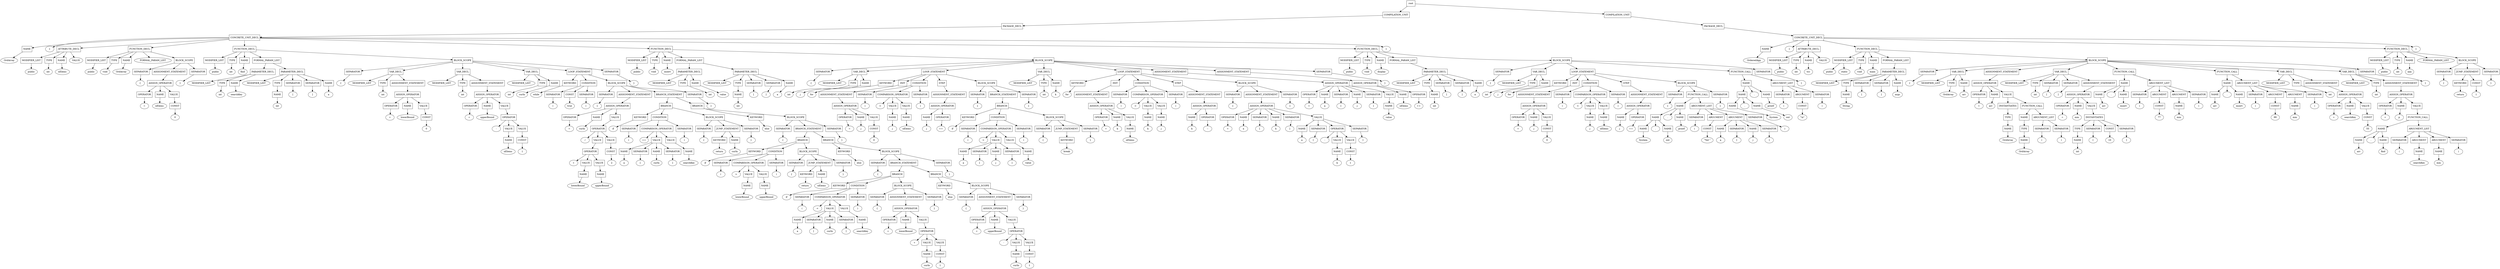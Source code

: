 digraph G {
	splines="TRUE";
	n_0 [label="root", shape="rectangle"]
	n_0 -> n_1
	n_1 [label="COMPILATION_UNIT", shape="rectangle"]
	n_1 -> n_3
	n_3 [label="PACKAGE_DECL", shape="rectangle"]
	n_3 -> n_5
	n_5 [label="CONCRETE_UNIT_DECL", shape="rectangle"]
	n_5 -> n_7
	n_7 [label="NAME", shape="rectangle"]
	n_7 -> n_21
	n_21 [label="OrdArray", shape="ellipse"]
	n_5 -> n_8
	n_8 [label="{", shape="ellipse"]
	n_5 -> n_9
	n_9 [label="ATTRIBUTE_DECL", shape="rectangle"]
	n_9 -> n_22
	n_22 [label="MODIFIER_LIST", shape="rectangle"]
	n_22 -> n_61
	n_61 [label="public", shape="ellipse"]
	n_9 -> n_23
	n_23 [label="TYPE", shape="rectangle"]
	n_23 -> n_62
	n_62 [label="int", shape="ellipse"]
	n_9 -> n_24
	n_24 [label="NAME", shape="rectangle"]
	n_24 -> n_63
	n_63 [label="nElems", shape="ellipse"]
	n_9 -> n_25
	n_25 [label="VALUE", shape="ellipse"]
	n_5 -> n_10
	n_10 [label="FUNCTION_DECL", shape="rectangle"]
	n_10 -> n_26
	n_26 [label="MODIFIER_LIST", shape="rectangle"]
	n_26 -> n_64
	n_64 [label="public", shape="ellipse"]
	n_10 -> n_27
	n_27 [label="TYPE", shape="rectangle"]
	n_27 -> n_65
	n_65 [label="void", shape="ellipse"]
	n_10 -> n_28
	n_28 [label="NAME", shape="rectangle"]
	n_28 -> n_66
	n_66 [label="OrdArray", shape="ellipse"]
	n_10 -> n_29
	n_29 [label="FORMAL_PARAM_LIST", shape="ellipse"]
	n_10 -> n_30
	n_30 [label="BLOCK_SCOPE", shape="rectangle"]
	n_30 -> n_67
	n_67 [label="SEPARATOR", shape="rectangle"]
	n_67 -> n_126
	n_126 [label="{", shape="ellipse"]
	n_30 -> n_68
	n_68 [label="ASSIGNMENT_STATEMENT", shape="rectangle"]
	n_68 -> n_127
	n_127 [label="ASSIGN_OPERATOR", shape="rectangle"]
	n_127 -> n_226
	n_226 [label="OPERATOR", shape="rectangle"]
	n_226 -> n_339
	n_339 [label="=", shape="ellipse"]
	n_127 -> n_227
	n_227 [label="NAME", shape="rectangle"]
	n_227 -> n_340
	n_340 [label="nElems", shape="ellipse"]
	n_127 -> n_228
	n_228 [label="VALUE", shape="rectangle"]
	n_228 -> n_341
	n_341 [label="CONST", shape="rectangle"]
	n_341 -> n_431
	n_431 [label="0", shape="ellipse"]
	n_30 -> n_69
	n_69 [label="SEPARATOR", shape="rectangle"]
	n_69 -> n_128
	n_128 [label="}", shape="ellipse"]
	n_5 -> n_11
	n_11 [label="FUNCTION_DECL", shape="rectangle"]
	n_11 -> n_31
	n_31 [label="MODIFIER_LIST", shape="rectangle"]
	n_31 -> n_70
	n_70 [label="public", shape="ellipse"]
	n_11 -> n_32
	n_32 [label="TYPE", shape="rectangle"]
	n_32 -> n_71
	n_71 [label="int", shape="ellipse"]
	n_11 -> n_33
	n_33 [label="NAME", shape="rectangle"]
	n_33 -> n_72
	n_72 [label="find", shape="ellipse"]
	n_11 -> n_34
	n_34 [label="FORMAL_PARAM_LIST", shape="rectangle"]
	n_34 -> n_73
	n_73 [label="PARAMETER_DECL", shape="rectangle"]
	n_73 -> n_129
	n_129 [label="MODIFIER_LIST", shape="ellipse"]
	n_73 -> n_130
	n_130 [label="TYPE", shape="rectangle"]
	n_130 -> n_229
	n_229 [label="int", shape="ellipse"]
	n_73 -> n_131
	n_131 [label="NAME", shape="rectangle"]
	n_131 -> n_230
	n_230 [label="searchKey", shape="ellipse"]
	n_34 -> n_74
	n_74 [label="PARAMETER_DECL", shape="rectangle"]
	n_74 -> n_132
	n_132 [label="MODIFIER_LIST", shape="ellipse"]
	n_74 -> n_133
	n_133 [label="TYPE", shape="rectangle"]
	n_133 -> n_231
	n_231 [label="NAME", shape="rectangle"]
	n_231 -> n_342
	n_342 [label="int", shape="ellipse"]
	n_74 -> n_134
	n_134 [label="SEPARATOR", shape="rectangle"]
	n_134 -> n_232
	n_232 [label="[", shape="ellipse"]
	n_74 -> n_135
	n_135 [label="SEPARATOR", shape="rectangle"]
	n_135 -> n_233
	n_233 [label="]", shape="ellipse"]
	n_74 -> n_136
	n_136 [label="NAME", shape="rectangle"]
	n_136 -> n_234
	n_234 [label="a", shape="ellipse"]
	n_11 -> n_35
	n_35 [label="BLOCK_SCOPE", shape="rectangle"]
	n_35 -> n_75
	n_75 [label="SEPARATOR", shape="rectangle"]
	n_75 -> n_137
	n_137 [label="{", shape="ellipse"]
	n_35 -> n_76
	n_76 [label="VAR_DECL", shape="rectangle"]
	n_76 -> n_138
	n_138 [label="MODIFIER_LIST", shape="ellipse"]
	n_76 -> n_139
	n_139 [label="TYPE", shape="rectangle"]
	n_139 -> n_235
	n_235 [label="int", shape="ellipse"]
	n_76 -> n_140
	n_140 [label="ASSIGNMENT_STATEMENT", shape="rectangle"]
	n_140 -> n_236
	n_236 [label="ASSIGN_OPERATOR", shape="rectangle"]
	n_236 -> n_343
	n_343 [label="OPERATOR", shape="rectangle"]
	n_343 -> n_432
	n_432 [label="=", shape="ellipse"]
	n_236 -> n_344
	n_344 [label="NAME", shape="rectangle"]
	n_344 -> n_433
	n_433 [label="lowerBound", shape="ellipse"]
	n_236 -> n_345
	n_345 [label="VALUE", shape="rectangle"]
	n_345 -> n_434
	n_434 [label="CONST", shape="rectangle"]
	n_434 -> n_503
	n_503 [label="0", shape="ellipse"]
	n_35 -> n_77
	n_77 [label="VAR_DECL", shape="rectangle"]
	n_77 -> n_141
	n_141 [label="MODIFIER_LIST", shape="ellipse"]
	n_77 -> n_142
	n_142 [label="TYPE", shape="rectangle"]
	n_142 -> n_237
	n_237 [label="int", shape="ellipse"]
	n_77 -> n_143
	n_143 [label="ASSIGNMENT_STATEMENT", shape="rectangle"]
	n_143 -> n_238
	n_238 [label="ASSIGN_OPERATOR", shape="rectangle"]
	n_238 -> n_346
	n_346 [label="OPERATOR", shape="rectangle"]
	n_346 -> n_435
	n_435 [label="=", shape="ellipse"]
	n_238 -> n_347
	n_347 [label="NAME", shape="rectangle"]
	n_347 -> n_436
	n_436 [label="upperBound", shape="ellipse"]
	n_238 -> n_348
	n_348 [label="VALUE", shape="rectangle"]
	n_348 -> n_437
	n_437 [label="OPERATOR", shape="rectangle"]
	n_437 -> n_504
	n_504 [label="-", shape="ellipse"]
	n_437 -> n_505
	n_505 [label="VALUE", shape="rectangle"]
	n_505 -> n_580
	n_580 [label="NAME", shape="rectangle"]
	n_580 -> n_637
	n_637 [label="nElems", shape="ellipse"]
	n_437 -> n_506
	n_506 [label="VALUE", shape="rectangle"]
	n_506 -> n_581
	n_581 [label="CONST", shape="rectangle"]
	n_581 -> n_638
	n_638 [label="1", shape="ellipse"]
	n_35 -> n_78
	n_78 [label="VAR_DECL", shape="rectangle"]
	n_78 -> n_144
	n_144 [label="MODIFIER_LIST", shape="ellipse"]
	n_78 -> n_145
	n_145 [label="TYPE", shape="rectangle"]
	n_145 -> n_239
	n_239 [label="int", shape="ellipse"]
	n_78 -> n_146
	n_146 [label="NAME", shape="rectangle"]
	n_146 -> n_240
	n_240 [label="curIn", shape="ellipse"]
	n_35 -> n_79
	n_79 [label="LOOP_STATEMENT", shape="rectangle"]
	n_79 -> n_147
	n_147 [label="KEYWORD", shape="rectangle"]
	n_147 -> n_241
	n_241 [label="while", shape="ellipse"]
	n_79 -> n_148
	n_148 [label="CONDITION", shape="rectangle"]
	n_148 -> n_242
	n_242 [label="SEPARATOR", shape="rectangle"]
	n_242 -> n_349
	n_349 [label="(", shape="ellipse"]
	n_148 -> n_243
	n_243 [label="CONST", shape="rectangle"]
	n_243 -> n_350
	n_350 [label="true", shape="ellipse"]
	n_148 -> n_244
	n_244 [label="SEPARATOR", shape="rectangle"]
	n_244 -> n_351
	n_351 [label=")", shape="ellipse"]
	n_79 -> n_149
	n_149 [label="BLOCK_SCOPE", shape="rectangle"]
	n_149 -> n_245
	n_245 [label="SEPARATOR", shape="rectangle"]
	n_245 -> n_352
	n_352 [label="{", shape="ellipse"]
	n_149 -> n_246
	n_246 [label="ASSIGNMENT_STATEMENT", shape="rectangle"]
	n_246 -> n_353
	n_353 [label="ASSIGN_OPERATOR", shape="rectangle"]
	n_353 -> n_438
	n_438 [label="OPERATOR", shape="rectangle"]
	n_438 -> n_507
	n_507 [label="=", shape="ellipse"]
	n_353 -> n_439
	n_439 [label="NAME", shape="rectangle"]
	n_439 -> n_508
	n_508 [label="curIn", shape="ellipse"]
	n_353 -> n_440
	n_440 [label="VALUE", shape="rectangle"]
	n_440 -> n_509
	n_509 [label="OPERATOR", shape="rectangle"]
	n_509 -> n_582
	n_582 [label="/", shape="ellipse"]
	n_509 -> n_583
	n_583 [label="VALUE", shape="rectangle"]
	n_583 -> n_639
	n_639 [label="OPERATOR", shape="rectangle"]
	n_639 -> n_669
	n_669 [label="+", shape="ellipse"]
	n_639 -> n_670
	n_670 [label="VALUE", shape="rectangle"]
	n_670 -> n_698
	n_698 [label="NAME", shape="rectangle"]
	n_698 -> n_713
	n_713 [label="lowerBound", shape="ellipse"]
	n_639 -> n_671
	n_671 [label="VALUE", shape="rectangle"]
	n_671 -> n_699
	n_699 [label="NAME", shape="rectangle"]
	n_699 -> n_714
	n_714 [label="upperBound", shape="ellipse"]
	n_509 -> n_584
	n_584 [label="VALUE", shape="rectangle"]
	n_584 -> n_640
	n_640 [label="CONST", shape="rectangle"]
	n_640 -> n_672
	n_672 [label="2", shape="ellipse"]
	n_149 -> n_247
	n_247 [label="BRANCH_STATEMENT", shape="rectangle"]
	n_247 -> n_354
	n_354 [label="BRANCH", shape="rectangle"]
	n_354 -> n_441
	n_441 [label="KEYWORD", shape="rectangle"]
	n_441 -> n_510
	n_510 [label="if", shape="ellipse"]
	n_354 -> n_442
	n_442 [label="CONDITION", shape="rectangle"]
	n_442 -> n_511
	n_511 [label="SEPARATOR", shape="rectangle"]
	n_511 -> n_585
	n_585 [label="(", shape="ellipse"]
	n_442 -> n_512
	n_512 [label="COMPARISON_OPERATOR", shape="rectangle"]
	n_512 -> n_586
	n_586 [label="==", shape="ellipse"]
	n_512 -> n_587
	n_587 [label="VALUE", shape="rectangle"]
	n_587 -> n_641
	n_641 [label="NAME", shape="rectangle"]
	n_641 -> n_673
	n_673 [label="a", shape="ellipse"]
	n_587 -> n_642
	n_642 [label="SEPARATOR", shape="rectangle"]
	n_642 -> n_674
	n_674 [label="[", shape="ellipse"]
	n_587 -> n_643
	n_643 [label="NAME", shape="rectangle"]
	n_643 -> n_675
	n_675 [label="curIn", shape="ellipse"]
	n_587 -> n_644
	n_644 [label="SEPARATOR", shape="rectangle"]
	n_644 -> n_676
	n_676 [label="]", shape="ellipse"]
	n_512 -> n_588
	n_588 [label="VALUE", shape="rectangle"]
	n_588 -> n_645
	n_645 [label="NAME", shape="rectangle"]
	n_645 -> n_677
	n_677 [label="searchKey", shape="ellipse"]
	n_442 -> n_513
	n_513 [label="SEPARATOR", shape="rectangle"]
	n_513 -> n_589
	n_589 [label=")", shape="ellipse"]
	n_354 -> n_443
	n_443 [label="BLOCK_SCOPE", shape="rectangle"]
	n_443 -> n_514
	n_514 [label="SEPARATOR", shape="rectangle"]
	n_514 -> n_590
	n_590 [label="{", shape="ellipse"]
	n_443 -> n_515
	n_515 [label="JUMP_STATEMENT", shape="rectangle"]
	n_515 -> n_591
	n_591 [label="KEYWORD", shape="rectangle"]
	n_591 -> n_646
	n_646 [label="return", shape="ellipse"]
	n_515 -> n_592
	n_592 [label="NAME", shape="rectangle"]
	n_592 -> n_647
	n_647 [label="curIn", shape="ellipse"]
	n_443 -> n_516
	n_516 [label="SEPARATOR", shape="rectangle"]
	n_516 -> n_593
	n_593 [label="}", shape="ellipse"]
	n_247 -> n_355
	n_355 [label="BRANCH", shape="rectangle"]
	n_355 -> n_444
	n_444 [label="KEYWORD", shape="rectangle"]
	n_444 -> n_517
	n_517 [label="else", shape="ellipse"]
	n_355 -> n_445
	n_445 [label="BLOCK_SCOPE", shape="rectangle"]
	n_445 -> n_518
	n_518 [label="SEPARATOR", shape="rectangle"]
	n_518 -> n_594
	n_594 [label="{", shape="ellipse"]
	n_445 -> n_519
	n_519 [label="BRANCH_STATEMENT", shape="rectangle"]
	n_519 -> n_595
	n_595 [label="BRANCH", shape="rectangle"]
	n_595 -> n_648
	n_648 [label="KEYWORD", shape="rectangle"]
	n_648 -> n_678
	n_678 [label="if", shape="ellipse"]
	n_595 -> n_649
	n_649 [label="CONDITION", shape="rectangle"]
	n_649 -> n_679
	n_679 [label="SEPARATOR", shape="rectangle"]
	n_679 -> n_700
	n_700 [label="(", shape="ellipse"]
	n_649 -> n_680
	n_680 [label="COMPARISON_OPERATOR", shape="rectangle"]
	n_680 -> n_701
	n_701 [label=">", shape="ellipse"]
	n_680 -> n_702
	n_702 [label="VALUE", shape="rectangle"]
	n_702 -> n_715
	n_715 [label="NAME", shape="rectangle"]
	n_715 -> n_724
	n_724 [label="lowerBound", shape="ellipse"]
	n_680 -> n_703
	n_703 [label="VALUE", shape="rectangle"]
	n_703 -> n_716
	n_716 [label="NAME", shape="rectangle"]
	n_716 -> n_725
	n_725 [label="upperBound", shape="ellipse"]
	n_649 -> n_681
	n_681 [label="SEPARATOR", shape="rectangle"]
	n_681 -> n_704
	n_704 [label=")", shape="ellipse"]
	n_595 -> n_650
	n_650 [label="BLOCK_SCOPE", shape="rectangle"]
	n_650 -> n_682
	n_682 [label="SEPARATOR", shape="rectangle"]
	n_682 -> n_705
	n_705 [label="{", shape="ellipse"]
	n_650 -> n_683
	n_683 [label="JUMP_STATEMENT", shape="rectangle"]
	n_683 -> n_706
	n_706 [label="KEYWORD", shape="rectangle"]
	n_706 -> n_717
	n_717 [label="return", shape="ellipse"]
	n_683 -> n_707
	n_707 [label="NAME", shape="rectangle"]
	n_707 -> n_718
	n_718 [label="nElems", shape="ellipse"]
	n_650 -> n_684
	n_684 [label="SEPARATOR", shape="rectangle"]
	n_684 -> n_708
	n_708 [label="}", shape="ellipse"]
	n_519 -> n_596
	n_596 [label="BRANCH", shape="rectangle"]
	n_596 -> n_651
	n_651 [label="KEYWORD", shape="rectangle"]
	n_651 -> n_685
	n_685 [label="else", shape="ellipse"]
	n_596 -> n_652
	n_652 [label="BLOCK_SCOPE", shape="rectangle"]
	n_652 -> n_686
	n_686 [label="SEPARATOR", shape="rectangle"]
	n_686 -> n_709
	n_709 [label="{", shape="ellipse"]
	n_652 -> n_687
	n_687 [label="BRANCH_STATEMENT", shape="rectangle"]
	n_687 -> n_710
	n_710 [label="BRANCH", shape="rectangle"]
	n_710 -> n_719
	n_719 [label="KEYWORD", shape="rectangle"]
	n_719 -> n_726
	n_726 [label="if", shape="ellipse"]
	n_710 -> n_720
	n_720 [label="CONDITION", shape="rectangle"]
	n_720 -> n_727
	n_727 [label="SEPARATOR", shape="rectangle"]
	n_727 -> n_737
	n_737 [label="(", shape="ellipse"]
	n_720 -> n_728
	n_728 [label="COMPARISON_OPERATOR", shape="rectangle"]
	n_728 -> n_738
	n_738 [label="<", shape="ellipse"]
	n_728 -> n_739
	n_739 [label="VALUE", shape="rectangle"]
	n_739 -> n_748
	n_748 [label="NAME", shape="rectangle"]
	n_748 -> n_759
	n_759 [label="a", shape="ellipse"]
	n_739 -> n_749
	n_749 [label="SEPARATOR", shape="rectangle"]
	n_749 -> n_760
	n_760 [label="[", shape="ellipse"]
	n_739 -> n_750
	n_750 [label="NAME", shape="rectangle"]
	n_750 -> n_761
	n_761 [label="curIn", shape="ellipse"]
	n_739 -> n_751
	n_751 [label="SEPARATOR", shape="rectangle"]
	n_751 -> n_762
	n_762 [label="]", shape="ellipse"]
	n_728 -> n_740
	n_740 [label="VALUE", shape="rectangle"]
	n_740 -> n_752
	n_752 [label="NAME", shape="rectangle"]
	n_752 -> n_763
	n_763 [label="searchKey", shape="ellipse"]
	n_720 -> n_729
	n_729 [label="SEPARATOR", shape="rectangle"]
	n_729 -> n_741
	n_741 [label=")", shape="ellipse"]
	n_710 -> n_721
	n_721 [label="BLOCK_SCOPE", shape="rectangle"]
	n_721 -> n_730
	n_730 [label="SEPARATOR", shape="rectangle"]
	n_730 -> n_742
	n_742 [label="{", shape="ellipse"]
	n_721 -> n_731
	n_731 [label="ASSIGNMENT_STATEMENT", shape="rectangle"]
	n_731 -> n_743
	n_743 [label="ASSIGN_OPERATOR", shape="rectangle"]
	n_743 -> n_753
	n_753 [label="OPERATOR", shape="rectangle"]
	n_753 -> n_764
	n_764 [label="=", shape="ellipse"]
	n_743 -> n_754
	n_754 [label="NAME", shape="rectangle"]
	n_754 -> n_765
	n_765 [label="lowerBound", shape="ellipse"]
	n_743 -> n_755
	n_755 [label="VALUE", shape="rectangle"]
	n_755 -> n_766
	n_766 [label="OPERATOR", shape="rectangle"]
	n_766 -> n_770
	n_770 [label="+", shape="ellipse"]
	n_766 -> n_771
	n_771 [label="VALUE", shape="rectangle"]
	n_771 -> n_776
	n_776 [label="NAME", shape="rectangle"]
	n_776 -> n_780
	n_780 [label="curIn", shape="ellipse"]
	n_766 -> n_772
	n_772 [label="VALUE", shape="rectangle"]
	n_772 -> n_777
	n_777 [label="CONST", shape="rectangle"]
	n_777 -> n_781
	n_781 [label="1", shape="ellipse"]
	n_721 -> n_732
	n_732 [label="SEPARATOR", shape="rectangle"]
	n_732 -> n_744
	n_744 [label="}", shape="ellipse"]
	n_687 -> n_711
	n_711 [label="BRANCH", shape="rectangle"]
	n_711 -> n_722
	n_722 [label="KEYWORD", shape="rectangle"]
	n_722 -> n_733
	n_733 [label="else", shape="ellipse"]
	n_711 -> n_723
	n_723 [label="BLOCK_SCOPE", shape="rectangle"]
	n_723 -> n_734
	n_734 [label="SEPARATOR", shape="rectangle"]
	n_734 -> n_745
	n_745 [label="{", shape="ellipse"]
	n_723 -> n_735
	n_735 [label="ASSIGNMENT_STATEMENT", shape="rectangle"]
	n_735 -> n_746
	n_746 [label="ASSIGN_OPERATOR", shape="rectangle"]
	n_746 -> n_756
	n_756 [label="OPERATOR", shape="rectangle"]
	n_756 -> n_767
	n_767 [label="=", shape="ellipse"]
	n_746 -> n_757
	n_757 [label="NAME", shape="rectangle"]
	n_757 -> n_768
	n_768 [label="upperBound", shape="ellipse"]
	n_746 -> n_758
	n_758 [label="VALUE", shape="rectangle"]
	n_758 -> n_769
	n_769 [label="OPERATOR", shape="rectangle"]
	n_769 -> n_773
	n_773 [label="-", shape="ellipse"]
	n_769 -> n_774
	n_774 [label="VALUE", shape="rectangle"]
	n_774 -> n_778
	n_778 [label="NAME", shape="rectangle"]
	n_778 -> n_782
	n_782 [label="curIn", shape="ellipse"]
	n_769 -> n_775
	n_775 [label="VALUE", shape="rectangle"]
	n_775 -> n_779
	n_779 [label="CONST", shape="rectangle"]
	n_779 -> n_783
	n_783 [label="1", shape="ellipse"]
	n_723 -> n_736
	n_736 [label="SEPARATOR", shape="rectangle"]
	n_736 -> n_747
	n_747 [label="}", shape="ellipse"]
	n_652 -> n_688
	n_688 [label="SEPARATOR", shape="rectangle"]
	n_688 -> n_712
	n_712 [label="}", shape="ellipse"]
	n_445 -> n_520
	n_520 [label="SEPARATOR", shape="rectangle"]
	n_520 -> n_597
	n_597 [label="}", shape="ellipse"]
	n_149 -> n_248
	n_248 [label="SEPARATOR", shape="rectangle"]
	n_248 -> n_356
	n_356 [label="}", shape="ellipse"]
	n_35 -> n_80
	n_80 [label="SEPARATOR", shape="rectangle"]
	n_80 -> n_150
	n_150 [label="}", shape="ellipse"]
	n_5 -> n_12
	n_12 [label="FUNCTION_DECL", shape="rectangle"]
	n_12 -> n_36
	n_36 [label="MODIFIER_LIST", shape="rectangle"]
	n_36 -> n_81
	n_81 [label="public", shape="ellipse"]
	n_12 -> n_37
	n_37 [label="TYPE", shape="rectangle"]
	n_37 -> n_82
	n_82 [label="void", shape="ellipse"]
	n_12 -> n_38
	n_38 [label="NAME", shape="rectangle"]
	n_38 -> n_83
	n_83 [label="insert", shape="ellipse"]
	n_12 -> n_39
	n_39 [label="FORMAL_PARAM_LIST", shape="rectangle"]
	n_39 -> n_84
	n_84 [label="PARAMETER_DECL", shape="rectangle"]
	n_84 -> n_151
	n_151 [label="MODIFIER_LIST", shape="ellipse"]
	n_84 -> n_152
	n_152 [label="TYPE", shape="rectangle"]
	n_152 -> n_249
	n_249 [label="int", shape="ellipse"]
	n_84 -> n_153
	n_153 [label="NAME", shape="rectangle"]
	n_153 -> n_250
	n_250 [label="value", shape="ellipse"]
	n_39 -> n_85
	n_85 [label="PARAMETER_DECL", shape="rectangle"]
	n_85 -> n_154
	n_154 [label="MODIFIER_LIST", shape="ellipse"]
	n_85 -> n_155
	n_155 [label="TYPE", shape="rectangle"]
	n_155 -> n_251
	n_251 [label="NAME", shape="rectangle"]
	n_251 -> n_357
	n_357 [label="int", shape="ellipse"]
	n_85 -> n_156
	n_156 [label="SEPARATOR", shape="rectangle"]
	n_156 -> n_252
	n_252 [label="[", shape="ellipse"]
	n_85 -> n_157
	n_157 [label="SEPARATOR", shape="rectangle"]
	n_157 -> n_253
	n_253 [label="]", shape="ellipse"]
	n_85 -> n_158
	n_158 [label="NAME", shape="rectangle"]
	n_158 -> n_254
	n_254 [label="a", shape="ellipse"]
	n_12 -> n_40
	n_40 [label="BLOCK_SCOPE", shape="rectangle"]
	n_40 -> n_86
	n_86 [label="SEPARATOR", shape="rectangle"]
	n_86 -> n_159
	n_159 [label="{", shape="ellipse"]
	n_40 -> n_87
	n_87 [label="VAR_DECL", shape="rectangle"]
	n_87 -> n_160
	n_160 [label="MODIFIER_LIST", shape="ellipse"]
	n_87 -> n_161
	n_161 [label="TYPE", shape="rectangle"]
	n_161 -> n_255
	n_255 [label="int", shape="ellipse"]
	n_87 -> n_162
	n_162 [label="NAME", shape="rectangle"]
	n_162 -> n_256
	n_256 [label="j", shape="ellipse"]
	n_40 -> n_88
	n_88 [label="LOOP_STATEMENT", shape="rectangle"]
	n_88 -> n_163
	n_163 [label="KEYWORD", shape="rectangle"]
	n_163 -> n_257
	n_257 [label="for", shape="ellipse"]
	n_88 -> n_164
	n_164 [label="INIT", shape="rectangle"]
	n_164 -> n_258
	n_258 [label="ASSIGNMENT_STATEMENT", shape="rectangle"]
	n_258 -> n_358
	n_358 [label="ASSIGN_OPERATOR", shape="rectangle"]
	n_358 -> n_446
	n_446 [label="OPERATOR", shape="rectangle"]
	n_446 -> n_521
	n_521 [label="=", shape="ellipse"]
	n_358 -> n_447
	n_447 [label="NAME", shape="rectangle"]
	n_447 -> n_522
	n_522 [label="j", shape="ellipse"]
	n_358 -> n_448
	n_448 [label="VALUE", shape="rectangle"]
	n_448 -> n_523
	n_523 [label="CONST", shape="rectangle"]
	n_523 -> n_598
	n_598 [label="0", shape="ellipse"]
	n_88 -> n_165
	n_165 [label="CONDITION", shape="rectangle"]
	n_165 -> n_259
	n_259 [label="SEPARATOR", shape="rectangle"]
	n_259 -> n_359
	n_359 [label="(", shape="ellipse"]
	n_165 -> n_260
	n_260 [label="COMPARISON_OPERATOR", shape="rectangle"]
	n_260 -> n_360
	n_360 [label="<", shape="ellipse"]
	n_260 -> n_361
	n_361 [label="VALUE", shape="rectangle"]
	n_361 -> n_449
	n_449 [label="NAME", shape="rectangle"]
	n_449 -> n_524
	n_524 [label="j", shape="ellipse"]
	n_260 -> n_362
	n_362 [label="VALUE", shape="rectangle"]
	n_362 -> n_450
	n_450 [label="NAME", shape="rectangle"]
	n_450 -> n_525
	n_525 [label="nElems", shape="ellipse"]
	n_165 -> n_261
	n_261 [label="SEPARATOR", shape="rectangle"]
	n_261 -> n_363
	n_363 [label=")", shape="ellipse"]
	n_88 -> n_166
	n_166 [label="STEP", shape="rectangle"]
	n_166 -> n_262
	n_262 [label="ASSIGNMENT_STATEMENT", shape="rectangle"]
	n_262 -> n_364
	n_364 [label="ASSIGN_OPERATOR", shape="rectangle"]
	n_364 -> n_451
	n_451 [label="NAME", shape="rectangle"]
	n_451 -> n_526
	n_526 [label="j", shape="ellipse"]
	n_364 -> n_452
	n_452 [label="OPERATOR", shape="rectangle"]
	n_452 -> n_527
	n_527 [label="++", shape="ellipse"]
	n_88 -> n_167
	n_167 [label="BLOCK_SCOPE", shape="rectangle"]
	n_167 -> n_263
	n_263 [label="SEPARATOR", shape="rectangle"]
	n_263 -> n_365
	n_365 [label="{", shape="ellipse"]
	n_167 -> n_264
	n_264 [label="BRANCH_STATEMENT", shape="rectangle"]
	n_264 -> n_366
	n_366 [label="BRANCH", shape="rectangle"]
	n_366 -> n_453
	n_453 [label="KEYWORD", shape="rectangle"]
	n_453 -> n_528
	n_528 [label="if", shape="ellipse"]
	n_366 -> n_454
	n_454 [label="CONDITION", shape="rectangle"]
	n_454 -> n_529
	n_529 [label="SEPARATOR", shape="rectangle"]
	n_529 -> n_599
	n_599 [label="(", shape="ellipse"]
	n_454 -> n_530
	n_530 [label="COMPARISON_OPERATOR", shape="rectangle"]
	n_530 -> n_600
	n_600 [label=">", shape="ellipse"]
	n_530 -> n_601
	n_601 [label="VALUE", shape="rectangle"]
	n_601 -> n_653
	n_653 [label="NAME", shape="rectangle"]
	n_653 -> n_689
	n_689 [label="a", shape="ellipse"]
	n_601 -> n_654
	n_654 [label="SEPARATOR", shape="rectangle"]
	n_654 -> n_690
	n_690 [label="[", shape="ellipse"]
	n_601 -> n_655
	n_655 [label="NAME", shape="rectangle"]
	n_655 -> n_691
	n_691 [label="j", shape="ellipse"]
	n_601 -> n_656
	n_656 [label="SEPARATOR", shape="rectangle"]
	n_656 -> n_692
	n_692 [label="]", shape="ellipse"]
	n_530 -> n_602
	n_602 [label="VALUE", shape="rectangle"]
	n_602 -> n_657
	n_657 [label="NAME", shape="rectangle"]
	n_657 -> n_693
	n_693 [label="value", shape="ellipse"]
	n_454 -> n_531
	n_531 [label="SEPARATOR", shape="rectangle"]
	n_531 -> n_603
	n_603 [label=")", shape="ellipse"]
	n_366 -> n_455
	n_455 [label="BLOCK_SCOPE", shape="rectangle"]
	n_455 -> n_532
	n_532 [label="SEPARATOR", shape="rectangle"]
	n_532 -> n_604
	n_604 [label="{", shape="ellipse"]
	n_455 -> n_533
	n_533 [label="JUMP_STATEMENT", shape="rectangle"]
	n_533 -> n_605
	n_605 [label="KEYWORD", shape="rectangle"]
	n_605 -> n_658
	n_658 [label="break", shape="ellipse"]
	n_455 -> n_534
	n_534 [label="SEPARATOR", shape="rectangle"]
	n_534 -> n_606
	n_606 [label="}", shape="ellipse"]
	n_167 -> n_265
	n_265 [label="SEPARATOR", shape="rectangle"]
	n_265 -> n_367
	n_367 [label="}", shape="ellipse"]
	n_40 -> n_89
	n_89 [label="VAR_DECL", shape="rectangle"]
	n_89 -> n_168
	n_168 [label="MODIFIER_LIST", shape="ellipse"]
	n_89 -> n_169
	n_169 [label="TYPE", shape="rectangle"]
	n_169 -> n_266
	n_266 [label="int", shape="ellipse"]
	n_89 -> n_170
	n_170 [label="NAME", shape="rectangle"]
	n_170 -> n_267
	n_267 [label="k", shape="ellipse"]
	n_40 -> n_90
	n_90 [label="LOOP_STATEMENT", shape="rectangle"]
	n_90 -> n_171
	n_171 [label="KEYWORD", shape="rectangle"]
	n_171 -> n_268
	n_268 [label="for", shape="ellipse"]
	n_90 -> n_172
	n_172 [label="INIT", shape="rectangle"]
	n_172 -> n_269
	n_269 [label="ASSIGNMENT_STATEMENT", shape="rectangle"]
	n_269 -> n_368
	n_368 [label="ASSIGN_OPERATOR", shape="rectangle"]
	n_368 -> n_456
	n_456 [label="OPERATOR", shape="rectangle"]
	n_456 -> n_535
	n_535 [label="=", shape="ellipse"]
	n_368 -> n_457
	n_457 [label="NAME", shape="rectangle"]
	n_457 -> n_536
	n_536 [label="k", shape="ellipse"]
	n_368 -> n_458
	n_458 [label="VALUE", shape="rectangle"]
	n_458 -> n_537
	n_537 [label="NAME", shape="rectangle"]
	n_537 -> n_607
	n_607 [label="nElems", shape="ellipse"]
	n_90 -> n_173
	n_173 [label="CONDITION", shape="rectangle"]
	n_173 -> n_270
	n_270 [label="SEPARATOR", shape="rectangle"]
	n_270 -> n_369
	n_369 [label="(", shape="ellipse"]
	n_173 -> n_271
	n_271 [label="COMPARISON_OPERATOR", shape="rectangle"]
	n_271 -> n_370
	n_370 [label=">", shape="ellipse"]
	n_271 -> n_371
	n_371 [label="VALUE", shape="rectangle"]
	n_371 -> n_459
	n_459 [label="NAME", shape="rectangle"]
	n_459 -> n_538
	n_538 [label="k", shape="ellipse"]
	n_271 -> n_372
	n_372 [label="VALUE", shape="rectangle"]
	n_372 -> n_460
	n_460 [label="NAME", shape="rectangle"]
	n_460 -> n_539
	n_539 [label="j", shape="ellipse"]
	n_173 -> n_272
	n_272 [label="SEPARATOR", shape="rectangle"]
	n_272 -> n_373
	n_373 [label=")", shape="ellipse"]
	n_90 -> n_174
	n_174 [label="STEP", shape="rectangle"]
	n_174 -> n_273
	n_273 [label="ASSIGNMENT_STATEMENT", shape="rectangle"]
	n_273 -> n_374
	n_374 [label="ASSIGN_OPERATOR", shape="rectangle"]
	n_374 -> n_461
	n_461 [label="NAME", shape="rectangle"]
	n_461 -> n_540
	n_540 [label="k", shape="ellipse"]
	n_374 -> n_462
	n_462 [label="OPERATOR", shape="rectangle"]
	n_462 -> n_541
	n_541 [label="--", shape="ellipse"]
	n_90 -> n_175
	n_175 [label="BLOCK_SCOPE", shape="rectangle"]
	n_175 -> n_274
	n_274 [label="SEPARATOR", shape="rectangle"]
	n_274 -> n_375
	n_375 [label="{", shape="ellipse"]
	n_175 -> n_275
	n_275 [label="ASSIGNMENT_STATEMENT", shape="rectangle"]
	n_275 -> n_376
	n_376 [label="ASSIGN_OPERATOR", shape="rectangle"]
	n_376 -> n_463
	n_463 [label="OPERATOR", shape="rectangle"]
	n_463 -> n_542
	n_542 [label="=", shape="ellipse"]
	n_376 -> n_464
	n_464 [label="NAME", shape="rectangle"]
	n_464 -> n_543
	n_543 [label="a", shape="ellipse"]
	n_376 -> n_465
	n_465 [label="SEPARATOR", shape="rectangle"]
	n_465 -> n_544
	n_544 [label="[", shape="ellipse"]
	n_376 -> n_466
	n_466 [label="NAME", shape="rectangle"]
	n_466 -> n_545
	n_545 [label="k", shape="ellipse"]
	n_376 -> n_467
	n_467 [label="SEPARATOR", shape="rectangle"]
	n_467 -> n_546
	n_546 [label="]", shape="ellipse"]
	n_376 -> n_468
	n_468 [label="VALUE", shape="rectangle"]
	n_468 -> n_547
	n_547 [label="NAME", shape="rectangle"]
	n_547 -> n_608
	n_608 [label="a", shape="ellipse"]
	n_468 -> n_548
	n_548 [label="SEPARATOR", shape="rectangle"]
	n_548 -> n_609
	n_609 [label="[", shape="ellipse"]
	n_468 -> n_549
	n_549 [label="OPERATOR", shape="rectangle"]
	n_549 -> n_610
	n_610 [label="-", shape="ellipse"]
	n_549 -> n_611
	n_611 [label="VALUE", shape="rectangle"]
	n_611 -> n_659
	n_659 [label="NAME", shape="rectangle"]
	n_659 -> n_694
	n_694 [label="k", shape="ellipse"]
	n_549 -> n_612
	n_612 [label="VALUE", shape="rectangle"]
	n_612 -> n_660
	n_660 [label="CONST", shape="rectangle"]
	n_660 -> n_695
	n_695 [label="1", shape="ellipse"]
	n_468 -> n_550
	n_550 [label="SEPARATOR", shape="rectangle"]
	n_550 -> n_613
	n_613 [label="]", shape="ellipse"]
	n_175 -> n_276
	n_276 [label="SEPARATOR", shape="rectangle"]
	n_276 -> n_377
	n_377 [label="}", shape="ellipse"]
	n_40 -> n_91
	n_91 [label="ASSIGNMENT_STATEMENT", shape="rectangle"]
	n_91 -> n_176
	n_176 [label="ASSIGN_OPERATOR", shape="rectangle"]
	n_176 -> n_277
	n_277 [label="OPERATOR", shape="rectangle"]
	n_277 -> n_378
	n_378 [label="=", shape="ellipse"]
	n_176 -> n_278
	n_278 [label="NAME", shape="rectangle"]
	n_278 -> n_379
	n_379 [label="a", shape="ellipse"]
	n_176 -> n_279
	n_279 [label="SEPARATOR", shape="rectangle"]
	n_279 -> n_380
	n_380 [label="[", shape="ellipse"]
	n_176 -> n_280
	n_280 [label="NAME", shape="rectangle"]
	n_280 -> n_381
	n_381 [label="j", shape="ellipse"]
	n_176 -> n_281
	n_281 [label="SEPARATOR", shape="rectangle"]
	n_281 -> n_382
	n_382 [label="]", shape="ellipse"]
	n_176 -> n_282
	n_282 [label="VALUE", shape="rectangle"]
	n_282 -> n_383
	n_383 [label="NAME", shape="rectangle"]
	n_383 -> n_469
	n_469 [label="value", shape="ellipse"]
	n_40 -> n_92
	n_92 [label="ASSIGNMENT_STATEMENT", shape="rectangle"]
	n_92 -> n_177
	n_177 [label="ASSIGN_OPERATOR", shape="rectangle"]
	n_177 -> n_283
	n_283 [label="NAME", shape="rectangle"]
	n_283 -> n_384
	n_384 [label="nElems", shape="ellipse"]
	n_177 -> n_284
	n_284 [label="OPERATOR", shape="rectangle"]
	n_284 -> n_385
	n_385 [label="++", shape="ellipse"]
	n_40 -> n_93
	n_93 [label="SEPARATOR", shape="rectangle"]
	n_93 -> n_178
	n_178 [label="}", shape="ellipse"]
	n_5 -> n_13
	n_13 [label="FUNCTION_DECL", shape="rectangle"]
	n_13 -> n_41
	n_41 [label="MODIFIER_LIST", shape="rectangle"]
	n_41 -> n_94
	n_94 [label="public", shape="ellipse"]
	n_13 -> n_42
	n_42 [label="TYPE", shape="rectangle"]
	n_42 -> n_95
	n_95 [label="void", shape="ellipse"]
	n_13 -> n_43
	n_43 [label="NAME", shape="rectangle"]
	n_43 -> n_96
	n_96 [label="display", shape="ellipse"]
	n_13 -> n_44
	n_44 [label="FORMAL_PARAM_LIST", shape="rectangle"]
	n_44 -> n_97
	n_97 [label="PARAMETER_DECL", shape="rectangle"]
	n_97 -> n_179
	n_179 [label="MODIFIER_LIST", shape="ellipse"]
	n_97 -> n_180
	n_180 [label="TYPE", shape="rectangle"]
	n_180 -> n_285
	n_285 [label="NAME", shape="rectangle"]
	n_285 -> n_386
	n_386 [label="int", shape="ellipse"]
	n_97 -> n_181
	n_181 [label="SEPARATOR", shape="rectangle"]
	n_181 -> n_286
	n_286 [label="[", shape="ellipse"]
	n_97 -> n_182
	n_182 [label="SEPARATOR", shape="rectangle"]
	n_182 -> n_287
	n_287 [label="]", shape="ellipse"]
	n_97 -> n_183
	n_183 [label="NAME", shape="rectangle"]
	n_183 -> n_288
	n_288 [label="a", shape="ellipse"]
	n_13 -> n_45
	n_45 [label="BLOCK_SCOPE", shape="rectangle"]
	n_45 -> n_98
	n_98 [label="SEPARATOR", shape="rectangle"]
	n_98 -> n_184
	n_184 [label="{", shape="ellipse"]
	n_45 -> n_99
	n_99 [label="VAR_DECL", shape="rectangle"]
	n_99 -> n_185
	n_185 [label="MODIFIER_LIST", shape="ellipse"]
	n_99 -> n_186
	n_186 [label="TYPE", shape="rectangle"]
	n_186 -> n_289
	n_289 [label="int", shape="ellipse"]
	n_99 -> n_187
	n_187 [label="NAME", shape="rectangle"]
	n_187 -> n_290
	n_290 [label="j", shape="ellipse"]
	n_45 -> n_100
	n_100 [label="LOOP_STATEMENT", shape="rectangle"]
	n_100 -> n_188
	n_188 [label="KEYWORD", shape="rectangle"]
	n_188 -> n_291
	n_291 [label="for", shape="ellipse"]
	n_100 -> n_189
	n_189 [label="INIT", shape="rectangle"]
	n_189 -> n_292
	n_292 [label="ASSIGNMENT_STATEMENT", shape="rectangle"]
	n_292 -> n_387
	n_387 [label="ASSIGN_OPERATOR", shape="rectangle"]
	n_387 -> n_470
	n_470 [label="OPERATOR", shape="rectangle"]
	n_470 -> n_551
	n_551 [label="=", shape="ellipse"]
	n_387 -> n_471
	n_471 [label="NAME", shape="rectangle"]
	n_471 -> n_552
	n_552 [label="j", shape="ellipse"]
	n_387 -> n_472
	n_472 [label="VALUE", shape="rectangle"]
	n_472 -> n_553
	n_553 [label="CONST", shape="rectangle"]
	n_553 -> n_614
	n_614 [label="0", shape="ellipse"]
	n_100 -> n_190
	n_190 [label="CONDITION", shape="rectangle"]
	n_190 -> n_293
	n_293 [label="SEPARATOR", shape="rectangle"]
	n_293 -> n_388
	n_388 [label="(", shape="ellipse"]
	n_190 -> n_294
	n_294 [label="COMPARISON_OPERATOR", shape="rectangle"]
	n_294 -> n_389
	n_389 [label="<", shape="ellipse"]
	n_294 -> n_390
	n_390 [label="VALUE", shape="rectangle"]
	n_390 -> n_473
	n_473 [label="NAME", shape="rectangle"]
	n_473 -> n_554
	n_554 [label="j", shape="ellipse"]
	n_294 -> n_391
	n_391 [label="VALUE", shape="rectangle"]
	n_391 -> n_474
	n_474 [label="NAME", shape="rectangle"]
	n_474 -> n_555
	n_555 [label="nElems", shape="ellipse"]
	n_190 -> n_295
	n_295 [label="SEPARATOR", shape="rectangle"]
	n_295 -> n_392
	n_392 [label=")", shape="ellipse"]
	n_100 -> n_191
	n_191 [label="STEP", shape="rectangle"]
	n_191 -> n_296
	n_296 [label="ASSIGNMENT_STATEMENT", shape="rectangle"]
	n_296 -> n_393
	n_393 [label="ASSIGN_OPERATOR", shape="rectangle"]
	n_393 -> n_475
	n_475 [label="NAME", shape="rectangle"]
	n_475 -> n_556
	n_556 [label="j", shape="ellipse"]
	n_393 -> n_476
	n_476 [label="OPERATOR", shape="rectangle"]
	n_476 -> n_557
	n_557 [label="++", shape="ellipse"]
	n_100 -> n_192
	n_192 [label="BLOCK_SCOPE", shape="rectangle"]
	n_192 -> n_297
	n_297 [label="SEPARATOR", shape="rectangle"]
	n_297 -> n_394
	n_394 [label="{", shape="ellipse"]
	n_192 -> n_298
	n_298 [label="FUNCTION_CALL", shape="rectangle"]
	n_298 -> n_395
	n_395 [label="NAME", shape="rectangle"]
	n_395 -> n_477
	n_477 [label="NAME", shape="rectangle"]
	n_477 -> n_558
	n_558 [label="NAME", shape="rectangle"]
	n_558 -> n_615
	n_615 [label="System", shape="ellipse"]
	n_477 -> n_559
	n_559 [label=".", shape="ellipse"]
	n_477 -> n_560
	n_560 [label="NAME", shape="rectangle"]
	n_560 -> n_616
	n_616 [label="out", shape="ellipse"]
	n_395 -> n_478
	n_478 [label=".", shape="ellipse"]
	n_395 -> n_479
	n_479 [label="NAME", shape="rectangle"]
	n_479 -> n_561
	n_561 [label="printf", shape="ellipse"]
	n_298 -> n_396
	n_396 [label="ARGUMENT_LIST", shape="rectangle"]
	n_396 -> n_480
	n_480 [label="SEPARATOR", shape="rectangle"]
	n_480 -> n_562
	n_562 [label="(", shape="ellipse"]
	n_396 -> n_481
	n_481 [label="ARGUMENT", shape="rectangle"]
	n_481 -> n_563
	n_563 [label="CONST", shape="rectangle"]
	n_563 -> n_617
	n_617 [label="\"%d \"", shape="ellipse"]
	n_396 -> n_482
	n_482 [label="ARGUMENT", shape="rectangle"]
	n_482 -> n_564
	n_564 [label="NAME", shape="rectangle"]
	n_564 -> n_618
	n_618 [label="a", shape="ellipse"]
	n_482 -> n_565
	n_565 [label="SEPARATOR", shape="rectangle"]
	n_565 -> n_619
	n_619 [label="[", shape="ellipse"]
	n_482 -> n_566
	n_566 [label="NAME", shape="rectangle"]
	n_566 -> n_620
	n_620 [label="j", shape="ellipse"]
	n_482 -> n_567
	n_567 [label="SEPARATOR", shape="rectangle"]
	n_567 -> n_621
	n_621 [label="]", shape="ellipse"]
	n_396 -> n_483
	n_483 [label="SEPARATOR", shape="rectangle"]
	n_483 -> n_568
	n_568 [label=")", shape="ellipse"]
	n_192 -> n_299
	n_299 [label="SEPARATOR", shape="rectangle"]
	n_299 -> n_397
	n_397 [label="}", shape="ellipse"]
	n_45 -> n_101
	n_101 [label="FUNCTION_CALL", shape="rectangle"]
	n_101 -> n_193
	n_193 [label="NAME", shape="rectangle"]
	n_193 -> n_300
	n_300 [label="NAME", shape="rectangle"]
	n_300 -> n_398
	n_398 [label="NAME", shape="rectangle"]
	n_398 -> n_484
	n_484 [label="System", shape="ellipse"]
	n_300 -> n_399
	n_399 [label=".", shape="ellipse"]
	n_300 -> n_400
	n_400 [label="NAME", shape="rectangle"]
	n_400 -> n_485
	n_485 [label="out", shape="ellipse"]
	n_193 -> n_301
	n_301 [label=".", shape="ellipse"]
	n_193 -> n_302
	n_302 [label="NAME", shape="rectangle"]
	n_302 -> n_401
	n_401 [label="printf", shape="ellipse"]
	n_101 -> n_194
	n_194 [label="ARGUMENT_LIST", shape="rectangle"]
	n_194 -> n_303
	n_303 [label="SEPARATOR", shape="rectangle"]
	n_303 -> n_402
	n_402 [label="(", shape="ellipse"]
	n_194 -> n_304
	n_304 [label="ARGUMENT", shape="rectangle"]
	n_304 -> n_403
	n_403 [label="CONST", shape="rectangle"]
	n_403 -> n_486
	n_486 [label="\"\\n\"", shape="ellipse"]
	n_194 -> n_305
	n_305 [label="SEPARATOR", shape="rectangle"]
	n_305 -> n_404
	n_404 [label=")", shape="ellipse"]
	n_45 -> n_102
	n_102 [label="SEPARATOR", shape="rectangle"]
	n_102 -> n_195
	n_195 [label="}", shape="ellipse"]
	n_5 -> n_14
	n_14 [label="}", shape="ellipse"]
	n_0 -> n_2
	n_2 [label="COMPILATION_UNIT", shape="rectangle"]
	n_2 -> n_4
	n_4 [label="PACKAGE_DECL", shape="rectangle"]
	n_4 -> n_6
	n_6 [label="CONCRETE_UNIT_DECL", shape="rectangle"]
	n_6 -> n_15
	n_15 [label="NAME", shape="rectangle"]
	n_15 -> n_46
	n_46 [label="OrderedApp", shape="ellipse"]
	n_6 -> n_16
	n_16 [label="{", shape="ellipse"]
	n_6 -> n_17
	n_17 [label="ATTRIBUTE_DECL", shape="rectangle"]
	n_17 -> n_47
	n_47 [label="MODIFIER_LIST", shape="rectangle"]
	n_47 -> n_103
	n_103 [label="public", shape="ellipse"]
	n_17 -> n_48
	n_48 [label="TYPE", shape="rectangle"]
	n_48 -> n_104
	n_104 [label="int", shape="ellipse"]
	n_17 -> n_49
	n_49 [label="NAME", shape="rectangle"]
	n_49 -> n_105
	n_105 [label="tcc", shape="ellipse"]
	n_17 -> n_50
	n_50 [label="VALUE", shape="ellipse"]
	n_6 -> n_18
	n_18 [label="FUNCTION_DECL", shape="rectangle"]
	n_18 -> n_51
	n_51 [label="MODIFIER_LIST", shape="rectangle"]
	n_51 -> n_106
	n_106 [label="public", shape="ellipse"]
	n_51 -> n_107
	n_107 [label="static", shape="ellipse"]
	n_18 -> n_52
	n_52 [label="TYPE", shape="rectangle"]
	n_52 -> n_108
	n_108 [label="void", shape="ellipse"]
	n_18 -> n_53
	n_53 [label="NAME", shape="rectangle"]
	n_53 -> n_109
	n_109 [label="main", shape="ellipse"]
	n_18 -> n_54
	n_54 [label="FORMAL_PARAM_LIST", shape="rectangle"]
	n_54 -> n_110
	n_110 [label="PARAMETER_DECL", shape="rectangle"]
	n_110 -> n_196
	n_196 [label="MODIFIER_LIST", shape="ellipse"]
	n_110 -> n_197
	n_197 [label="TYPE", shape="rectangle"]
	n_197 -> n_306
	n_306 [label="NAME", shape="rectangle"]
	n_306 -> n_405
	n_405 [label="String", shape="ellipse"]
	n_110 -> n_198
	n_198 [label="SEPARATOR", shape="rectangle"]
	n_198 -> n_307
	n_307 [label="[", shape="ellipse"]
	n_110 -> n_199
	n_199 [label="SEPARATOR", shape="rectangle"]
	n_199 -> n_308
	n_308 [label="]", shape="ellipse"]
	n_110 -> n_200
	n_200 [label="NAME", shape="rectangle"]
	n_200 -> n_309
	n_309 [label="args", shape="ellipse"]
	n_18 -> n_55
	n_55 [label="BLOCK_SCOPE", shape="rectangle"]
	n_55 -> n_111
	n_111 [label="SEPARATOR", shape="rectangle"]
	n_111 -> n_201
	n_201 [label="{", shape="ellipse"]
	n_55 -> n_112
	n_112 [label="VAR_DECL", shape="rectangle"]
	n_112 -> n_202
	n_202 [label="MODIFIER_LIST", shape="ellipse"]
	n_112 -> n_203
	n_203 [label="TYPE", shape="rectangle"]
	n_203 -> n_310
	n_310 [label="OrdArray", shape="ellipse"]
	n_112 -> n_204
	n_204 [label="NAME", shape="rectangle"]
	n_204 -> n_311
	n_311 [label="arr", shape="ellipse"]
	n_55 -> n_113
	n_113 [label="ASSIGNMENT_STATEMENT", shape="rectangle"]
	n_113 -> n_205
	n_205 [label="ASSIGN_OPERATOR", shape="rectangle"]
	n_205 -> n_312
	n_312 [label="OPERATOR", shape="rectangle"]
	n_312 -> n_406
	n_406 [label="=", shape="ellipse"]
	n_205 -> n_313
	n_313 [label="NAME", shape="rectangle"]
	n_313 -> n_407
	n_407 [label="arr", shape="ellipse"]
	n_205 -> n_314
	n_314 [label="VALUE", shape="rectangle"]
	n_314 -> n_408
	n_408 [label="INSTANTIATES", shape="rectangle"]
	n_408 -> n_487
	n_487 [label="TYPE", shape="rectangle"]
	n_487 -> n_569
	n_569 [label="NAME", shape="rectangle"]
	n_569 -> n_622
	n_622 [label="OrdArray", shape="ellipse"]
	n_314 -> n_409
	n_409 [label="FUNCTION_CALL", shape="rectangle"]
	n_409 -> n_488
	n_488 [label="NAME", shape="rectangle"]
	n_488 -> n_570
	n_570 [label="TYPE", shape="rectangle"]
	n_570 -> n_623
	n_623 [label="NAME", shape="rectangle"]
	n_623 -> n_661
	n_661 [label="OrdArray", shape="ellipse"]
	n_409 -> n_489
	n_489 [label="ARGUMENT_LIST", shape="rectangle"]
	n_489 -> n_571
	n_571 [label="SEPARATOR", shape="rectangle"]
	n_571 -> n_624
	n_624 [label="(", shape="ellipse"]
	n_489 -> n_572
	n_572 [label="SEPARATOR", shape="rectangle"]
	n_572 -> n_625
	n_625 [label=")", shape="ellipse"]
	n_55 -> n_114
	n_114 [label="VAR_DECL", shape="rectangle"]
	n_114 -> n_206
	n_206 [label="MODIFIER_LIST", shape="ellipse"]
	n_114 -> n_207
	n_207 [label="TYPE", shape="rectangle"]
	n_207 -> n_315
	n_315 [label="int", shape="ellipse"]
	n_114 -> n_208
	n_208 [label="SEPARATOR", shape="rectangle"]
	n_208 -> n_316
	n_316 [label="[", shape="ellipse"]
	n_114 -> n_209
	n_209 [label="SEPARATOR", shape="rectangle"]
	n_209 -> n_317
	n_317 [label="]", shape="ellipse"]
	n_114 -> n_210
	n_210 [label="ASSIGNMENT_STATEMENT", shape="rectangle"]
	n_210 -> n_318
	n_318 [label="ASSIGN_OPERATOR", shape="rectangle"]
	n_318 -> n_410
	n_410 [label="OPERATOR", shape="rectangle"]
	n_410 -> n_490
	n_490 [label="=", shape="ellipse"]
	n_318 -> n_411
	n_411 [label="NAME", shape="rectangle"]
	n_411 -> n_491
	n_491 [label="mm", shape="ellipse"]
	n_318 -> n_412
	n_412 [label="VALUE", shape="rectangle"]
	n_412 -> n_492
	n_492 [label="INSTANTIATES", shape="rectangle"]
	n_492 -> n_573
	n_573 [label="TYPE", shape="rectangle"]
	n_573 -> n_626
	n_626 [label="NAME", shape="rectangle"]
	n_626 -> n_662
	n_662 [label="int", shape="ellipse"]
	n_492 -> n_574
	n_574 [label="SEPARATOR", shape="rectangle"]
	n_574 -> n_627
	n_627 [label="[", shape="ellipse"]
	n_492 -> n_575
	n_575 [label="CONST", shape="rectangle"]
	n_575 -> n_628
	n_628 [label="10", shape="ellipse"]
	n_492 -> n_576
	n_576 [label="SEPARATOR", shape="rectangle"]
	n_576 -> n_629
	n_629 [label="]", shape="ellipse"]
	n_55 -> n_115
	n_115 [label="FUNCTION_CALL", shape="rectangle"]
	n_115 -> n_211
	n_211 [label="NAME", shape="rectangle"]
	n_211 -> n_319
	n_319 [label="NAME", shape="rectangle"]
	n_319 -> n_413
	n_413 [label="arr", shape="ellipse"]
	n_211 -> n_320
	n_320 [label=".", shape="ellipse"]
	n_211 -> n_321
	n_321 [label="NAME", shape="rectangle"]
	n_321 -> n_414
	n_414 [label="insert", shape="ellipse"]
	n_115 -> n_212
	n_212 [label="ARGUMENT_LIST", shape="rectangle"]
	n_212 -> n_322
	n_322 [label="SEPARATOR", shape="rectangle"]
	n_322 -> n_415
	n_415 [label="(", shape="ellipse"]
	n_212 -> n_323
	n_323 [label="ARGUMENT", shape="rectangle"]
	n_323 -> n_416
	n_416 [label="CONST", shape="rectangle"]
	n_416 -> n_493
	n_493 [label="77", shape="ellipse"]
	n_212 -> n_324
	n_324 [label="ARGUMENT", shape="rectangle"]
	n_324 -> n_417
	n_417 [label="NAME", shape="rectangle"]
	n_417 -> n_494
	n_494 [label="mm", shape="ellipse"]
	n_212 -> n_325
	n_325 [label="SEPARATOR", shape="rectangle"]
	n_325 -> n_418
	n_418 [label=")", shape="ellipse"]
	n_55 -> n_116
	n_116 [label="FUNCTION_CALL", shape="rectangle"]
	n_116 -> n_213
	n_213 [label="NAME", shape="rectangle"]
	n_213 -> n_326
	n_326 [label="NAME", shape="rectangle"]
	n_326 -> n_419
	n_419 [label="arr", shape="ellipse"]
	n_213 -> n_327
	n_327 [label=".", shape="ellipse"]
	n_213 -> n_328
	n_328 [label="NAME", shape="rectangle"]
	n_328 -> n_420
	n_420 [label="insert", shape="ellipse"]
	n_116 -> n_214
	n_214 [label="ARGUMENT_LIST", shape="rectangle"]
	n_214 -> n_329
	n_329 [label="SEPARATOR", shape="rectangle"]
	n_329 -> n_421
	n_421 [label="(", shape="ellipse"]
	n_214 -> n_330
	n_330 [label="ARGUMENT", shape="rectangle"]
	n_330 -> n_422
	n_422 [label="CONST", shape="rectangle"]
	n_422 -> n_495
	n_495 [label="99", shape="ellipse"]
	n_214 -> n_331
	n_331 [label="ARGUMENT", shape="rectangle"]
	n_331 -> n_423
	n_423 [label="NAME", shape="rectangle"]
	n_423 -> n_496
	n_496 [label="mm", shape="ellipse"]
	n_214 -> n_332
	n_332 [label="SEPARATOR", shape="rectangle"]
	n_332 -> n_424
	n_424 [label=")", shape="ellipse"]
	n_55 -> n_117
	n_117 [label="VAR_DECL", shape="rectangle"]
	n_117 -> n_215
	n_215 [label="MODIFIER_LIST", shape="ellipse"]
	n_117 -> n_216
	n_216 [label="TYPE", shape="rectangle"]
	n_216 -> n_333
	n_333 [label="int", shape="ellipse"]
	n_117 -> n_217
	n_217 [label="ASSIGNMENT_STATEMENT", shape="rectangle"]
	n_217 -> n_334
	n_334 [label="ASSIGN_OPERATOR", shape="rectangle"]
	n_334 -> n_425
	n_425 [label="OPERATOR", shape="rectangle"]
	n_425 -> n_497
	n_497 [label="=", shape="ellipse"]
	n_334 -> n_426
	n_426 [label="NAME", shape="rectangle"]
	n_426 -> n_498
	n_498 [label="searchKey", shape="ellipse"]
	n_334 -> n_427
	n_427 [label="VALUE", shape="rectangle"]
	n_427 -> n_499
	n_499 [label="CONST", shape="rectangle"]
	n_499 -> n_577
	n_577 [label="55", shape="ellipse"]
	n_55 -> n_118
	n_118 [label="VAR_DECL", shape="rectangle"]
	n_118 -> n_218
	n_218 [label="MODIFIER_LIST", shape="ellipse"]
	n_118 -> n_219
	n_219 [label="TYPE", shape="rectangle"]
	n_219 -> n_335
	n_335 [label="int", shape="ellipse"]
	n_118 -> n_220
	n_220 [label="ASSIGNMENT_STATEMENT", shape="rectangle"]
	n_220 -> n_336
	n_336 [label="ASSIGN_OPERATOR", shape="rectangle"]
	n_336 -> n_428
	n_428 [label="OPERATOR", shape="rectangle"]
	n_428 -> n_500
	n_500 [label="=", shape="ellipse"]
	n_336 -> n_429
	n_429 [label="NAME", shape="rectangle"]
	n_429 -> n_501
	n_501 [label="p", shape="ellipse"]
	n_336 -> n_430
	n_430 [label="VALUE", shape="rectangle"]
	n_430 -> n_502
	n_502 [label="FUNCTION_CALL", shape="rectangle"]
	n_502 -> n_578
	n_578 [label="NAME", shape="rectangle"]
	n_578 -> n_630
	n_630 [label="NAME", shape="rectangle"]
	n_630 -> n_663
	n_663 [label="arr", shape="ellipse"]
	n_578 -> n_631
	n_631 [label=".", shape="ellipse"]
	n_578 -> n_632
	n_632 [label="NAME", shape="rectangle"]
	n_632 -> n_664
	n_664 [label="find", shape="ellipse"]
	n_502 -> n_579
	n_579 [label="ARGUMENT_LIST", shape="rectangle"]
	n_579 -> n_633
	n_633 [label="SEPARATOR", shape="rectangle"]
	n_633 -> n_665
	n_665 [label="(", shape="ellipse"]
	n_579 -> n_634
	n_634 [label="ARGUMENT", shape="rectangle"]
	n_634 -> n_666
	n_666 [label="NAME", shape="rectangle"]
	n_666 -> n_696
	n_696 [label="searchKey", shape="ellipse"]
	n_579 -> n_635
	n_635 [label="ARGUMENT", shape="rectangle"]
	n_635 -> n_667
	n_667 [label="NAME", shape="rectangle"]
	n_667 -> n_697
	n_697 [label="mm", shape="ellipse"]
	n_579 -> n_636
	n_636 [label="SEPARATOR", shape="rectangle"]
	n_636 -> n_668
	n_668 [label=")", shape="ellipse"]
	n_55 -> n_119
	n_119 [label="SEPARATOR", shape="rectangle"]
	n_119 -> n_221
	n_221 [label="}", shape="ellipse"]
	n_6 -> n_19
	n_19 [label="FUNCTION_DECL", shape="rectangle"]
	n_19 -> n_56
	n_56 [label="MODIFIER_LIST", shape="rectangle"]
	n_56 -> n_120
	n_120 [label="public", shape="ellipse"]
	n_19 -> n_57
	n_57 [label="TYPE", shape="rectangle"]
	n_57 -> n_121
	n_121 [label="int", shape="ellipse"]
	n_19 -> n_58
	n_58 [label="NAME", shape="rectangle"]
	n_58 -> n_122
	n_122 [label="aaa", shape="ellipse"]
	n_19 -> n_59
	n_59 [label="FORMAL_PARAM_LIST", shape="ellipse"]
	n_19 -> n_60
	n_60 [label="BLOCK_SCOPE", shape="rectangle"]
	n_60 -> n_123
	n_123 [label="SEPARATOR", shape="rectangle"]
	n_123 -> n_222
	n_222 [label="{", shape="ellipse"]
	n_60 -> n_124
	n_124 [label="JUMP_STATEMENT", shape="rectangle"]
	n_124 -> n_223
	n_223 [label="KEYWORD", shape="rectangle"]
	n_223 -> n_337
	n_337 [label="return", shape="ellipse"]
	n_124 -> n_224
	n_224 [label="CONST", shape="rectangle"]
	n_224 -> n_338
	n_338 [label="1", shape="ellipse"]
	n_60 -> n_125
	n_125 [label="SEPARATOR", shape="rectangle"]
	n_125 -> n_225
	n_225 [label="}", shape="ellipse"]
	n_6 -> n_20
	n_20 [label="}", shape="ellipse"]
}